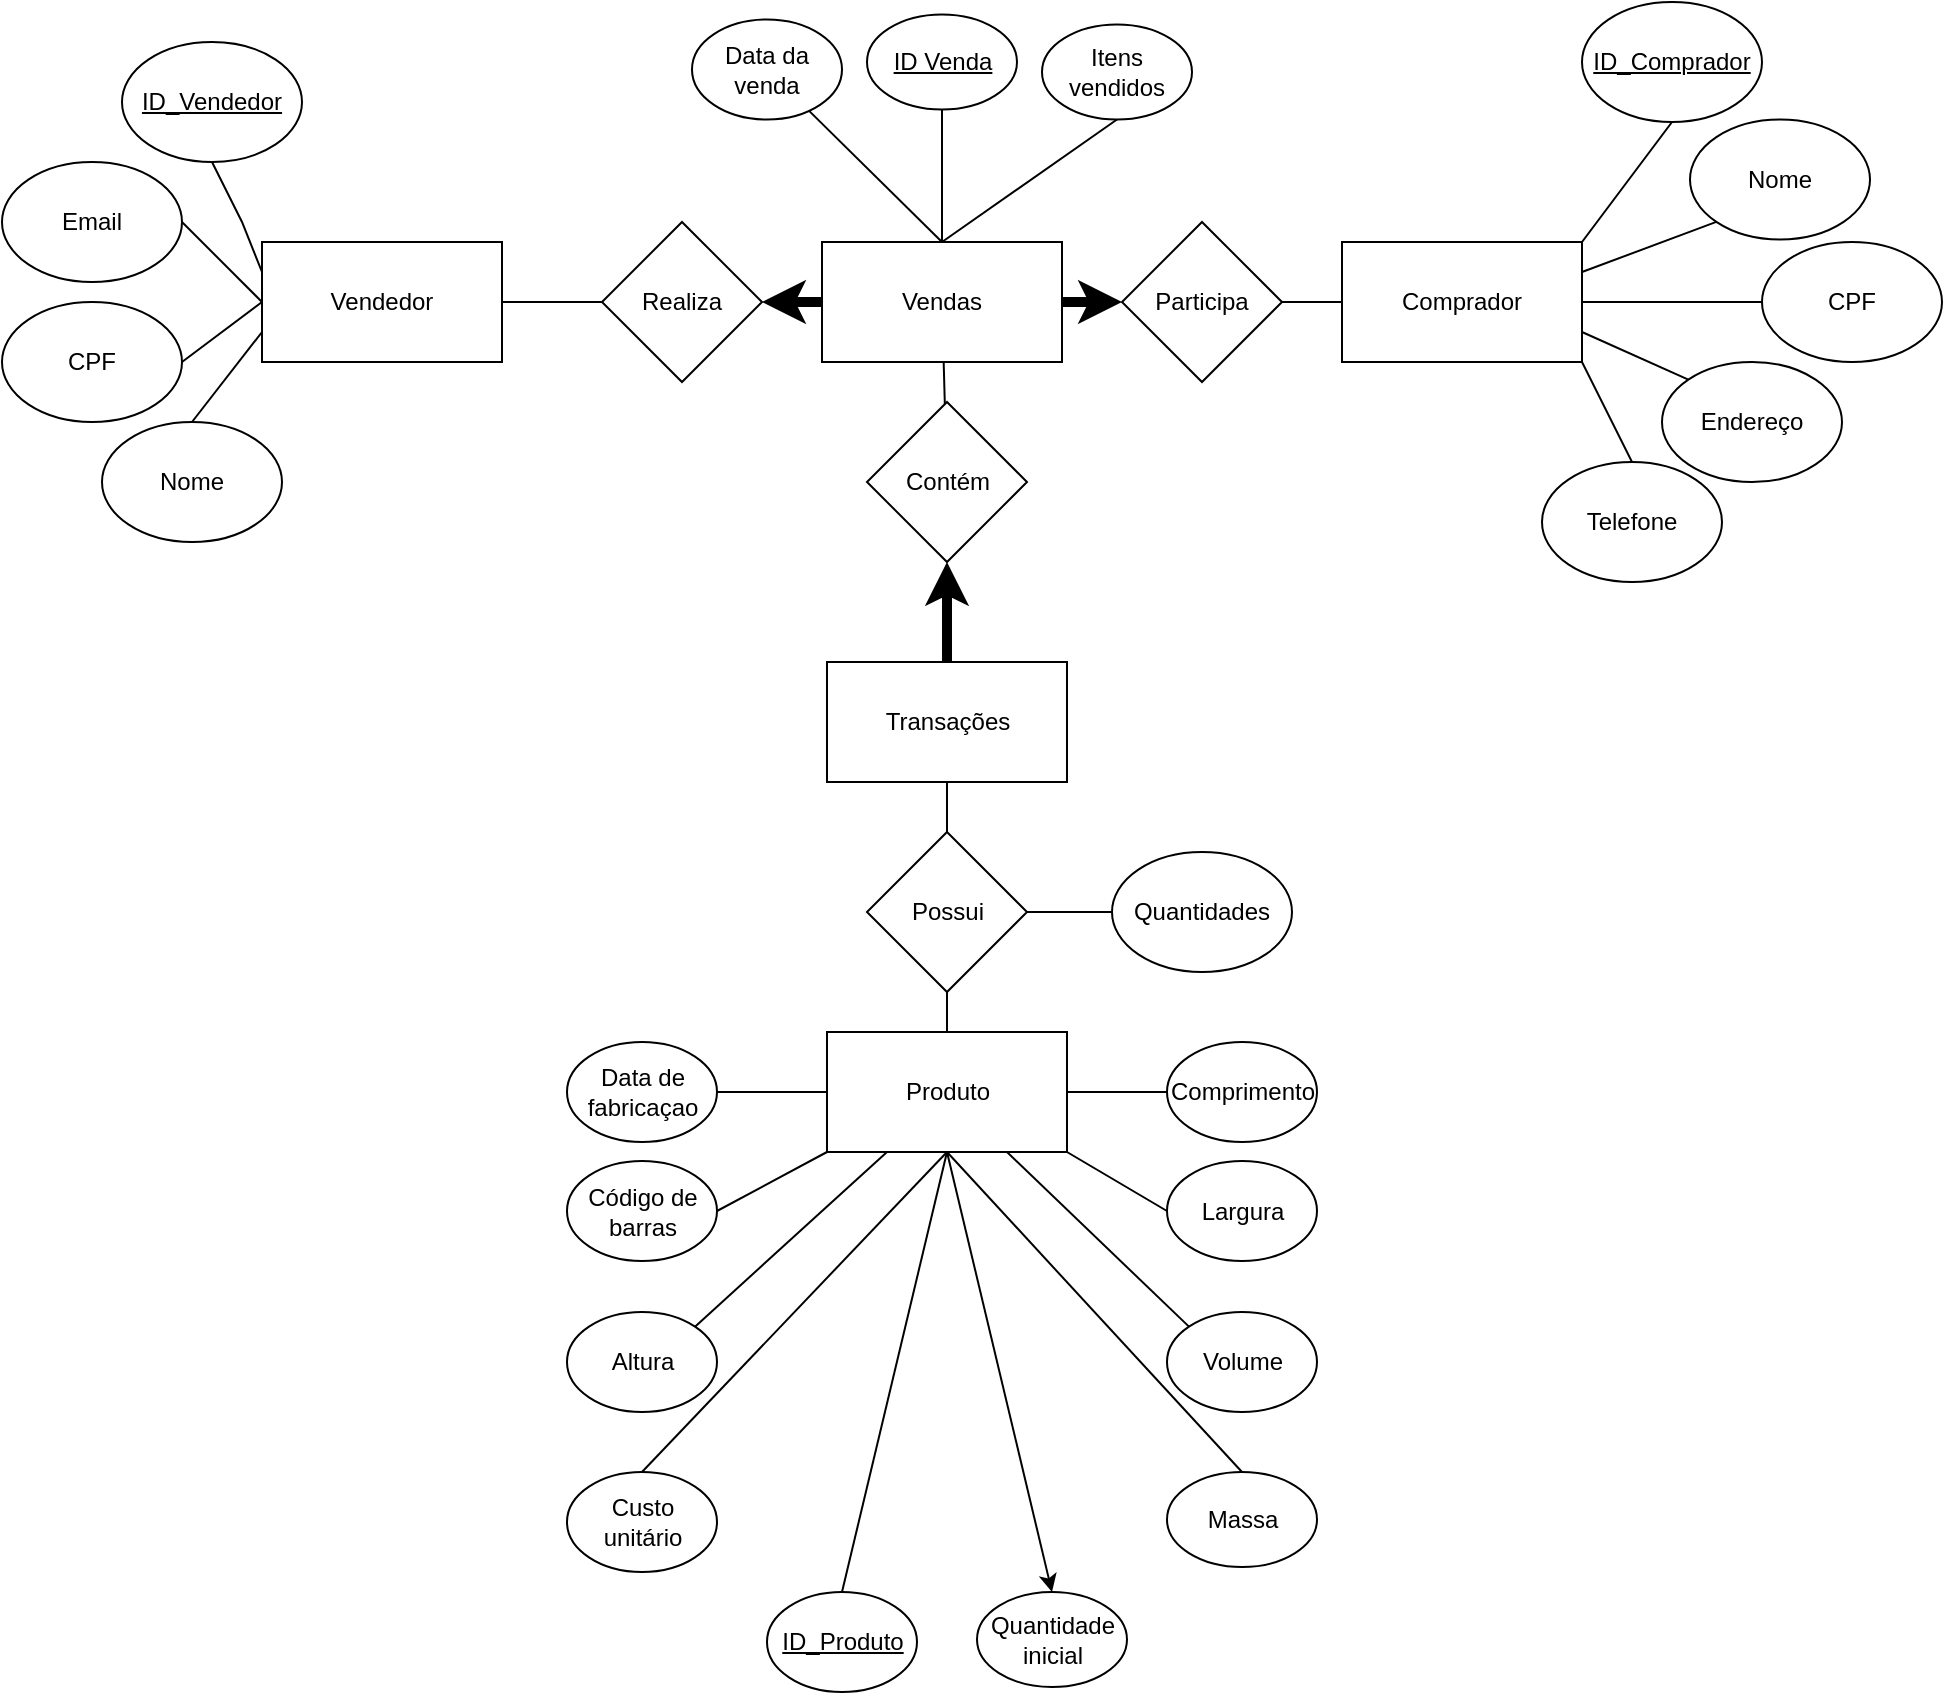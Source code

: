 <mxfile>
    <diagram name="Página-1" id="4FoM56La9VcRYD8FCXDS">
        <mxGraphModel dx="804" dy="553" grid="1" gridSize="10" guides="1" tooltips="1" connect="1" arrows="1" fold="1" page="1" pageScale="1" pageWidth="827" pageHeight="1169" math="0" shadow="0">
            <root>
                <mxCell id="0"/>
                <mxCell id="1" parent="0"/>
                <mxCell id="m0xOVuszKSDURpP7BJpG-52" style="rounded=0;orthogonalLoop=1;jettySize=auto;html=1;exitX=1;exitY=0.5;exitDx=0;exitDy=0;entryX=0;entryY=0.5;entryDx=0;entryDy=0;endArrow=none;endFill=0;" parent="1" source="m0xOVuszKSDURpP7BJpG-4" target="m0xOVuszKSDURpP7BJpG-27" edge="1">
                    <mxGeometry relative="1" as="geometry"/>
                </mxCell>
                <mxCell id="m0xOVuszKSDURpP7BJpG-4" value="Data de fabricaçao" style="ellipse;whiteSpace=wrap;html=1;" parent="1" vertex="1">
                    <mxGeometry x="642.5" y="800" width="75" height="50" as="geometry"/>
                </mxCell>
                <mxCell id="m0xOVuszKSDURpP7BJpG-55" style="rounded=0;orthogonalLoop=1;jettySize=auto;html=1;exitX=1;exitY=0.5;exitDx=0;exitDy=0;entryX=0;entryY=1;entryDx=0;entryDy=0;endArrow=none;endFill=0;" parent="1" source="m0xOVuszKSDURpP7BJpG-5" target="m0xOVuszKSDURpP7BJpG-27" edge="1">
                    <mxGeometry relative="1" as="geometry"/>
                </mxCell>
                <mxCell id="m0xOVuszKSDURpP7BJpG-5" value="Código de barras" style="ellipse;whiteSpace=wrap;html=1;" parent="1" vertex="1">
                    <mxGeometry x="642.5" y="859.5" width="75" height="50" as="geometry"/>
                </mxCell>
                <mxCell id="m0xOVuszKSDURpP7BJpG-61" style="rounded=0;orthogonalLoop=1;jettySize=auto;html=1;exitX=0.5;exitY=0;exitDx=0;exitDy=0;endArrow=none;endFill=0;" parent="1" source="m0xOVuszKSDURpP7BJpG-6" edge="1">
                    <mxGeometry relative="1" as="geometry">
                        <mxPoint x="832.5" y="855.0" as="targetPoint"/>
                    </mxGeometry>
                </mxCell>
                <mxCell id="m0xOVuszKSDURpP7BJpG-6" value="Custo unitário" style="ellipse;whiteSpace=wrap;html=1;" parent="1" vertex="1">
                    <mxGeometry x="642.5" y="1015" width="75" height="50" as="geometry"/>
                </mxCell>
                <mxCell id="m0xOVuszKSDURpP7BJpG-60" style="rounded=0;orthogonalLoop=1;jettySize=auto;html=1;exitX=0.5;exitY=0;exitDx=0;exitDy=0;entryX=0.5;entryY=1;entryDx=0;entryDy=0;endArrow=none;endFill=0;" parent="1" source="m0xOVuszKSDURpP7BJpG-7" target="m0xOVuszKSDURpP7BJpG-27" edge="1">
                    <mxGeometry relative="1" as="geometry"/>
                </mxCell>
                <mxCell id="m0xOVuszKSDURpP7BJpG-7" value="Massa" style="ellipse;whiteSpace=wrap;html=1;" parent="1" vertex="1">
                    <mxGeometry x="942.5" y="1015" width="75" height="47.5" as="geometry"/>
                </mxCell>
                <mxCell id="m0xOVuszKSDURpP7BJpG-57" style="rounded=0;orthogonalLoop=1;jettySize=auto;html=1;exitX=0;exitY=0;exitDx=0;exitDy=0;entryX=0.75;entryY=1;entryDx=0;entryDy=0;endArrow=none;endFill=0;" parent="1" source="m0xOVuszKSDURpP7BJpG-8" target="m0xOVuszKSDURpP7BJpG-27" edge="1">
                    <mxGeometry relative="1" as="geometry"/>
                </mxCell>
                <mxCell id="m0xOVuszKSDURpP7BJpG-8" value="Volume" style="ellipse;whiteSpace=wrap;html=1;" parent="1" vertex="1">
                    <mxGeometry x="942.5" y="935" width="75" height="50" as="geometry"/>
                </mxCell>
                <mxCell id="m0xOVuszKSDURpP7BJpG-54" style="rounded=0;orthogonalLoop=1;jettySize=auto;html=1;exitX=0;exitY=0.5;exitDx=0;exitDy=0;entryX=1;entryY=1;entryDx=0;entryDy=0;endArrow=none;endFill=0;" parent="1" source="m0xOVuszKSDURpP7BJpG-9" target="m0xOVuszKSDURpP7BJpG-27" edge="1">
                    <mxGeometry relative="1" as="geometry"/>
                </mxCell>
                <mxCell id="m0xOVuszKSDURpP7BJpG-9" value="Largura" style="ellipse;whiteSpace=wrap;html=1;" parent="1" vertex="1">
                    <mxGeometry x="942.5" y="859.5" width="75" height="50" as="geometry"/>
                </mxCell>
                <mxCell id="m0xOVuszKSDURpP7BJpG-56" style="rounded=0;orthogonalLoop=1;jettySize=auto;html=1;exitX=1;exitY=0;exitDx=0;exitDy=0;entryX=0.25;entryY=1;entryDx=0;entryDy=0;endArrow=none;endFill=0;" parent="1" source="m0xOVuszKSDURpP7BJpG-10" target="m0xOVuszKSDURpP7BJpG-27" edge="1">
                    <mxGeometry relative="1" as="geometry"/>
                </mxCell>
                <mxCell id="m0xOVuszKSDURpP7BJpG-10" value="Altura" style="ellipse;whiteSpace=wrap;html=1;" parent="1" vertex="1">
                    <mxGeometry x="642.5" y="935" width="75" height="50" as="geometry"/>
                </mxCell>
                <mxCell id="m0xOVuszKSDURpP7BJpG-53" style="rounded=0;orthogonalLoop=1;jettySize=auto;html=1;exitX=0;exitY=0.5;exitDx=0;exitDy=0;entryX=1;entryY=0.5;entryDx=0;entryDy=0;endArrow=none;endFill=0;" parent="1" source="m0xOVuszKSDURpP7BJpG-11" target="m0xOVuszKSDURpP7BJpG-27" edge="1">
                    <mxGeometry relative="1" as="geometry"/>
                </mxCell>
                <mxCell id="m0xOVuszKSDURpP7BJpG-11" value="Comprimento" style="ellipse;whiteSpace=wrap;html=1;" parent="1" vertex="1">
                    <mxGeometry x="942.5" y="800" width="75" height="50" as="geometry"/>
                </mxCell>
                <mxCell id="m0xOVuszKSDURpP7BJpG-86" style="rounded=0;orthogonalLoop=1;jettySize=auto;html=1;exitX=0.5;exitY=0;exitDx=0;exitDy=0;entryX=0;entryY=0.75;entryDx=0;entryDy=0;endArrow=none;endFill=0;" parent="1" source="m0xOVuszKSDURpP7BJpG-12" target="m0xOVuszKSDURpP7BJpG-28" edge="1">
                    <mxGeometry relative="1" as="geometry"/>
                </mxCell>
                <mxCell id="m0xOVuszKSDURpP7BJpG-12" value="Nome" style="ellipse;whiteSpace=wrap;html=1;" parent="1" vertex="1">
                    <mxGeometry x="410" y="490" width="90" height="60" as="geometry"/>
                </mxCell>
                <mxCell id="m0xOVuszKSDURpP7BJpG-13" value="CPF" style="ellipse;whiteSpace=wrap;html=1;" parent="1" vertex="1">
                    <mxGeometry x="360" y="430" width="90" height="60" as="geometry"/>
                </mxCell>
                <mxCell id="m0xOVuszKSDURpP7BJpG-14" value="Email" style="ellipse;whiteSpace=wrap;html=1;" parent="1" vertex="1">
                    <mxGeometry x="360" y="360" width="90" height="60" as="geometry"/>
                </mxCell>
                <mxCell id="m0xOVuszKSDURpP7BJpG-91" style="rounded=0;orthogonalLoop=1;jettySize=auto;html=1;exitX=0;exitY=1;exitDx=0;exitDy=0;entryX=1;entryY=0.25;entryDx=0;entryDy=0;endArrow=none;endFill=0;" parent="1" source="m0xOVuszKSDURpP7BJpG-15" target="m0xOVuszKSDURpP7BJpG-29" edge="1">
                    <mxGeometry relative="1" as="geometry"/>
                </mxCell>
                <mxCell id="m0xOVuszKSDURpP7BJpG-15" value="Nome" style="ellipse;whiteSpace=wrap;html=1;" parent="1" vertex="1">
                    <mxGeometry x="1204" y="338.75" width="90" height="60" as="geometry"/>
                </mxCell>
                <mxCell id="m0xOVuszKSDURpP7BJpG-72" style="rounded=0;orthogonalLoop=1;jettySize=auto;html=1;exitX=0;exitY=0.5;exitDx=0;exitDy=0;entryX=1;entryY=0.5;entryDx=0;entryDy=0;endArrow=none;endFill=0;" parent="1" source="m0xOVuszKSDURpP7BJpG-16" target="m0xOVuszKSDURpP7BJpG-29" edge="1">
                    <mxGeometry relative="1" as="geometry"/>
                </mxCell>
                <mxCell id="m0xOVuszKSDURpP7BJpG-16" value="CPF" style="ellipse;whiteSpace=wrap;html=1;" parent="1" vertex="1">
                    <mxGeometry x="1240" y="400" width="90" height="60" as="geometry"/>
                </mxCell>
                <mxCell id="m0xOVuszKSDURpP7BJpG-92" style="rounded=0;orthogonalLoop=1;jettySize=auto;html=1;exitX=0;exitY=0;exitDx=0;exitDy=0;entryX=1;entryY=0.75;entryDx=0;entryDy=0;endArrow=none;endFill=0;" parent="1" source="m0xOVuszKSDURpP7BJpG-17" target="m0xOVuszKSDURpP7BJpG-29" edge="1">
                    <mxGeometry relative="1" as="geometry"/>
                </mxCell>
                <mxCell id="m0xOVuszKSDURpP7BJpG-17" value="Endereço" style="ellipse;whiteSpace=wrap;html=1;" parent="1" vertex="1">
                    <mxGeometry x="1190" y="460" width="90" height="60" as="geometry"/>
                </mxCell>
                <mxCell id="m0xOVuszKSDURpP7BJpG-70" style="rounded=0;orthogonalLoop=1;jettySize=auto;html=1;exitX=0.5;exitY=0;exitDx=0;exitDy=0;entryX=1;entryY=1;entryDx=0;entryDy=0;endArrow=none;endFill=0;" parent="1" source="m0xOVuszKSDURpP7BJpG-21" target="m0xOVuszKSDURpP7BJpG-29" edge="1">
                    <mxGeometry relative="1" as="geometry"/>
                </mxCell>
                <mxCell id="m0xOVuszKSDURpP7BJpG-21" value="Telefone" style="ellipse;whiteSpace=wrap;html=1;" parent="1" vertex="1">
                    <mxGeometry x="1130" y="510" width="90" height="60" as="geometry"/>
                </mxCell>
                <mxCell id="4" style="edgeStyle=none;html=1;entryX=0.5;entryY=0;entryDx=0;entryDy=0;exitX=0.5;exitY=1;exitDx=0;exitDy=0;" edge="1" parent="1" source="m0xOVuszKSDURpP7BJpG-27" target="3">
                    <mxGeometry relative="1" as="geometry"/>
                </mxCell>
                <mxCell id="m0xOVuszKSDURpP7BJpG-27" value="Produto" style="rounded=0;whiteSpace=wrap;html=1;" parent="1" vertex="1">
                    <mxGeometry x="772.5" y="795" width="120" height="60" as="geometry"/>
                </mxCell>
                <mxCell id="m0xOVuszKSDURpP7BJpG-34" style="edgeStyle=orthogonalEdgeStyle;rounded=0;orthogonalLoop=1;jettySize=auto;html=1;exitX=1;exitY=0.5;exitDx=0;exitDy=0;entryX=0;entryY=0.5;entryDx=0;entryDy=0;endArrow=none;endFill=0;" parent="1" source="m0xOVuszKSDURpP7BJpG-28" target="m0xOVuszKSDURpP7BJpG-33" edge="1">
                    <mxGeometry relative="1" as="geometry"/>
                </mxCell>
                <mxCell id="m0xOVuszKSDURpP7BJpG-85" style="rounded=0;orthogonalLoop=1;jettySize=auto;html=1;exitX=0;exitY=0.5;exitDx=0;exitDy=0;entryX=1;entryY=0.5;entryDx=0;entryDy=0;endArrow=none;endFill=0;" parent="1" source="m0xOVuszKSDURpP7BJpG-28" target="m0xOVuszKSDURpP7BJpG-14" edge="1">
                    <mxGeometry relative="1" as="geometry"/>
                </mxCell>
                <mxCell id="m0xOVuszKSDURpP7BJpG-88" style="rounded=0;orthogonalLoop=1;jettySize=auto;html=1;exitX=0;exitY=0.5;exitDx=0;exitDy=0;entryX=1;entryY=0.5;entryDx=0;entryDy=0;endArrow=none;endFill=0;" parent="1" source="m0xOVuszKSDURpP7BJpG-28" target="m0xOVuszKSDURpP7BJpG-13" edge="1">
                    <mxGeometry relative="1" as="geometry"/>
                </mxCell>
                <mxCell id="m0xOVuszKSDURpP7BJpG-28" value="Vendedor" style="rounded=0;whiteSpace=wrap;html=1;" parent="1" vertex="1">
                    <mxGeometry x="490" y="400" width="120" height="60" as="geometry"/>
                </mxCell>
                <mxCell id="m0xOVuszKSDURpP7BJpG-29" value="Comprador" style="rounded=0;whiteSpace=wrap;html=1;" parent="1" vertex="1">
                    <mxGeometry x="1030" y="400" width="120" height="60" as="geometry"/>
                </mxCell>
                <mxCell id="m0xOVuszKSDURpP7BJpG-37" style="edgeStyle=orthogonalEdgeStyle;rounded=0;orthogonalLoop=1;jettySize=auto;html=1;exitX=1;exitY=0.5;exitDx=0;exitDy=0;entryX=0;entryY=0.5;entryDx=0;entryDy=0;endArrow=classic;endFill=1;strokeWidth=5;" parent="1" source="m0xOVuszKSDURpP7BJpG-30" target="m0xOVuszKSDURpP7BJpG-36" edge="1">
                    <mxGeometry relative="1" as="geometry">
                        <Array as="points">
                            <mxPoint x="910" y="430"/>
                            <mxPoint x="910" y="430"/>
                        </Array>
                    </mxGeometry>
                </mxCell>
                <mxCell id="m0xOVuszKSDURpP7BJpG-64" style="rounded=0;orthogonalLoop=1;jettySize=auto;html=1;exitX=0.5;exitY=0;exitDx=0;exitDy=0;endArrow=none;endFill=0;" parent="1" source="m0xOVuszKSDURpP7BJpG-30" target="m0xOVuszKSDURpP7BJpG-62" edge="1">
                    <mxGeometry relative="1" as="geometry"/>
                </mxCell>
                <mxCell id="6" value="" style="edgeStyle=none;html=1;endArrow=none;endFill=0;" edge="1" parent="1" source="m0xOVuszKSDURpP7BJpG-30" target="5">
                    <mxGeometry relative="1" as="geometry"/>
                </mxCell>
                <mxCell id="m0xOVuszKSDURpP7BJpG-30" value="Vendas" style="rounded=0;whiteSpace=wrap;html=1;" parent="1" vertex="1">
                    <mxGeometry x="770" y="400" width="120" height="60" as="geometry"/>
                </mxCell>
                <mxCell id="m0xOVuszKSDURpP7BJpG-35" style="edgeStyle=orthogonalEdgeStyle;rounded=0;orthogonalLoop=1;jettySize=auto;html=1;exitX=1;exitY=0.5;exitDx=0;exitDy=0;entryX=0;entryY=0.5;entryDx=0;entryDy=0;endArrow=none;endFill=0;strokeWidth=5;startArrow=classic;startFill=1;" parent="1" source="m0xOVuszKSDURpP7BJpG-33" target="m0xOVuszKSDURpP7BJpG-30" edge="1">
                    <mxGeometry relative="1" as="geometry"/>
                </mxCell>
                <mxCell id="m0xOVuszKSDURpP7BJpG-33" value="Realiza" style="rhombus;whiteSpace=wrap;html=1;" parent="1" vertex="1">
                    <mxGeometry x="660" y="390" width="80" height="80" as="geometry"/>
                </mxCell>
                <mxCell id="m0xOVuszKSDURpP7BJpG-38" style="edgeStyle=orthogonalEdgeStyle;rounded=0;orthogonalLoop=1;jettySize=auto;html=1;exitX=1;exitY=0.5;exitDx=0;exitDy=0;entryX=0;entryY=0.5;entryDx=0;entryDy=0;endArrow=none;endFill=0;strokeWidth=1;" parent="1" source="m0xOVuszKSDURpP7BJpG-36" target="m0xOVuszKSDURpP7BJpG-29" edge="1">
                    <mxGeometry relative="1" as="geometry"/>
                </mxCell>
                <mxCell id="m0xOVuszKSDURpP7BJpG-36" value="Participa" style="rhombus;whiteSpace=wrap;html=1;" parent="1" vertex="1">
                    <mxGeometry x="920" y="390" width="80" height="80" as="geometry"/>
                </mxCell>
                <mxCell id="m0xOVuszKSDURpP7BJpG-41" style="edgeStyle=orthogonalEdgeStyle;rounded=0;orthogonalLoop=1;jettySize=auto;html=1;exitX=0.5;exitY=0;exitDx=0;exitDy=0;endArrow=none;endFill=0;strokeWidth=1;entryX=0.5;entryY=1;entryDx=0;entryDy=0;" parent="1" source="8" target="7" edge="1">
                    <mxGeometry relative="1" as="geometry">
                        <mxPoint x="830" y="505" as="sourcePoint"/>
                    </mxGeometry>
                </mxCell>
                <mxCell id="m0xOVuszKSDURpP7BJpG-62" value="Data da venda" style="ellipse;whiteSpace=wrap;html=1;" parent="1" vertex="1">
                    <mxGeometry x="705" y="288.75" width="75" height="50" as="geometry"/>
                </mxCell>
                <mxCell id="m0xOVuszKSDURpP7BJpG-66" style="rounded=0;orthogonalLoop=1;jettySize=auto;html=1;exitX=0.5;exitY=1;exitDx=0;exitDy=0;entryX=0.5;entryY=0;entryDx=0;entryDy=0;endArrow=none;endFill=0;" parent="1" source="m0xOVuszKSDURpP7BJpG-63" target="m0xOVuszKSDURpP7BJpG-30" edge="1">
                    <mxGeometry relative="1" as="geometry"/>
                </mxCell>
                <mxCell id="m0xOVuszKSDURpP7BJpG-63" value="Itens vendidos" style="ellipse;whiteSpace=wrap;html=1;" parent="1" vertex="1">
                    <mxGeometry x="880" y="291.25" width="75" height="47.5" as="geometry"/>
                </mxCell>
                <mxCell id="m0xOVuszKSDURpP7BJpG-77" value="Quantidades" style="ellipse;whiteSpace=wrap;html=1;" parent="1" vertex="1">
                    <mxGeometry x="915" y="705" width="90" height="60" as="geometry"/>
                </mxCell>
                <mxCell id="m0xOVuszKSDURpP7BJpG-87" style="rounded=0;orthogonalLoop=1;jettySize=auto;html=1;exitX=0.5;exitY=1;exitDx=0;exitDy=0;entryX=0;entryY=0.25;entryDx=0;entryDy=0;endArrow=none;endFill=0;" parent="1" source="m0xOVuszKSDURpP7BJpG-79" target="m0xOVuszKSDURpP7BJpG-28" edge="1">
                    <mxGeometry relative="1" as="geometry">
                        <Array as="points">
                            <mxPoint x="480" y="390"/>
                        </Array>
                    </mxGeometry>
                </mxCell>
                <mxCell id="m0xOVuszKSDURpP7BJpG-79" value="ID_Vendedor" style="ellipse;whiteSpace=wrap;html=1;fontStyle=4" parent="1" vertex="1">
                    <mxGeometry x="420" y="300" width="90" height="60" as="geometry"/>
                </mxCell>
                <mxCell id="m0xOVuszKSDURpP7BJpG-90" style="rounded=0;orthogonalLoop=1;jettySize=auto;html=1;entryX=1;entryY=0;entryDx=0;entryDy=0;endArrow=none;endFill=0;" parent="1" target="m0xOVuszKSDURpP7BJpG-29" edge="1">
                    <mxGeometry relative="1" as="geometry">
                        <mxPoint x="1195" y="340" as="sourcePoint"/>
                    </mxGeometry>
                </mxCell>
                <mxCell id="m0xOVuszKSDURpP7BJpG-89" value="ID_Comprador" style="ellipse;whiteSpace=wrap;html=1;fontStyle=4" parent="1" vertex="1">
                    <mxGeometry x="1150" y="280" width="90" height="60" as="geometry"/>
                </mxCell>
                <mxCell id="m0xOVuszKSDURpP7BJpG-94" style="rounded=0;orthogonalLoop=1;jettySize=auto;html=1;exitX=0.5;exitY=0;exitDx=0;exitDy=0;entryX=0.5;entryY=1;entryDx=0;entryDy=0;endArrow=none;endFill=0;" parent="1" source="m0xOVuszKSDURpP7BJpG-93" target="m0xOVuszKSDURpP7BJpG-27" edge="1">
                    <mxGeometry relative="1" as="geometry"/>
                </mxCell>
                <mxCell id="m0xOVuszKSDURpP7BJpG-93" value="ID_Produto" style="ellipse;whiteSpace=wrap;html=1;fontStyle=4" parent="1" vertex="1">
                    <mxGeometry x="742.5" y="1075" width="75" height="50" as="geometry"/>
                </mxCell>
                <mxCell id="3" value="Quantidade inicial" style="ellipse;whiteSpace=wrap;html=1;" vertex="1" parent="1">
                    <mxGeometry x="847.5" y="1075" width="75" height="47.5" as="geometry"/>
                </mxCell>
                <mxCell id="5" value="&lt;u&gt;ID Venda&lt;/u&gt;" style="ellipse;whiteSpace=wrap;html=1;" vertex="1" parent="1">
                    <mxGeometry x="792.5" y="286.25" width="75" height="47.5" as="geometry"/>
                </mxCell>
                <mxCell id="13" value="" style="edgeStyle=none;html=1;endArrow=classic;endFill=1;strokeWidth=5;" edge="1" parent="1" source="7" target="12">
                    <mxGeometry relative="1" as="geometry"/>
                </mxCell>
                <mxCell id="7" value="Transações" style="rounded=0;whiteSpace=wrap;html=1;" vertex="1" parent="1">
                    <mxGeometry x="772.5" y="610" width="120" height="60" as="geometry"/>
                </mxCell>
                <mxCell id="9" value="" style="edgeStyle=none;html=1;endArrow=none;endFill=0;" edge="1" parent="1" source="8" target="m0xOVuszKSDURpP7BJpG-77">
                    <mxGeometry relative="1" as="geometry"/>
                </mxCell>
                <mxCell id="10" value="" style="edgeStyle=none;html=1;endArrow=none;endFill=0;" edge="1" parent="1" source="8" target="m0xOVuszKSDURpP7BJpG-27">
                    <mxGeometry relative="1" as="geometry"/>
                </mxCell>
                <mxCell id="8" value="Possui" style="rhombus;whiteSpace=wrap;html=1;" vertex="1" parent="1">
                    <mxGeometry x="792.5" y="695" width="80" height="80" as="geometry"/>
                </mxCell>
                <mxCell id="14" value="" style="edgeStyle=none;html=1;endArrow=none;endFill=0;strokeWidth=1;" edge="1" parent="1" source="12" target="m0xOVuszKSDURpP7BJpG-30">
                    <mxGeometry relative="1" as="geometry"/>
                </mxCell>
                <mxCell id="12" value="Contém" style="rhombus;whiteSpace=wrap;html=1;" vertex="1" parent="1">
                    <mxGeometry x="792.5" y="480" width="80" height="80" as="geometry"/>
                </mxCell>
            </root>
        </mxGraphModel>
    </diagram>
</mxfile>